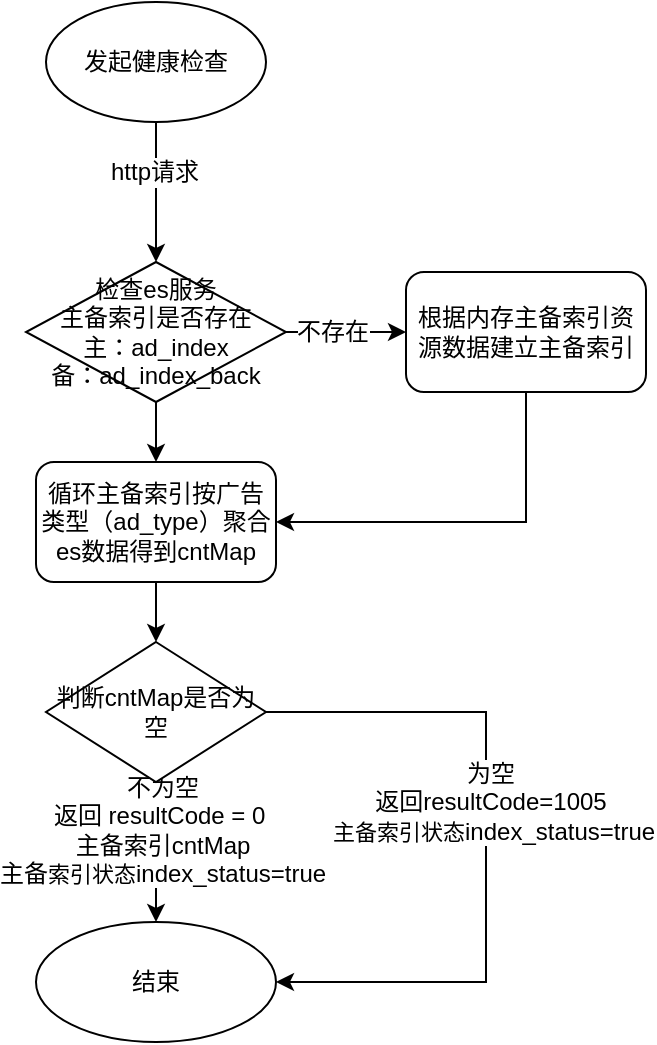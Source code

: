 <mxfile version="12.8.4" type="github" pages="3">
  <diagram id="Fh-FkXlsDdvQ9YG-0T8J" name="ad-shield健康检查">
    <mxGraphModel dx="932" dy="551" grid="1" gridSize="10" guides="1" tooltips="1" connect="1" arrows="1" fold="1" page="1" pageScale="1" pageWidth="827" pageHeight="1169" math="0" shadow="0">
      <root>
        <mxCell id="0" />
        <mxCell id="1" parent="0" />
        <mxCell id="jH8fylCY83q8PEKmx7wo-18" style="edgeStyle=orthogonalEdgeStyle;rounded=0;orthogonalLoop=1;jettySize=auto;html=1;entryX=0.5;entryY=0;entryDx=0;entryDy=0;" parent="1" source="jH8fylCY83q8PEKmx7wo-16" target="jH8fylCY83q8PEKmx7wo-17" edge="1">
          <mxGeometry relative="1" as="geometry" />
        </mxCell>
        <mxCell id="jH8fylCY83q8PEKmx7wo-20" value="http请求" style="text;html=1;align=center;verticalAlign=middle;resizable=0;points=[];;labelBackgroundColor=#ffffff;" parent="jH8fylCY83q8PEKmx7wo-18" vertex="1" connectable="0">
          <mxGeometry x="-0.3" y="-1" relative="1" as="geometry">
            <mxPoint as="offset" />
          </mxGeometry>
        </mxCell>
        <mxCell id="jH8fylCY83q8PEKmx7wo-16" value="发起健康检查" style="ellipse;whiteSpace=wrap;html=1;" parent="1" vertex="1">
          <mxGeometry x="210" y="100" width="110" height="60" as="geometry" />
        </mxCell>
        <mxCell id="jH8fylCY83q8PEKmx7wo-23" style="edgeStyle=orthogonalEdgeStyle;rounded=0;orthogonalLoop=1;jettySize=auto;html=1;" parent="1" source="jH8fylCY83q8PEKmx7wo-17" target="jH8fylCY83q8PEKmx7wo-22" edge="1">
          <mxGeometry relative="1" as="geometry" />
        </mxCell>
        <mxCell id="jH8fylCY83q8PEKmx7wo-25" value="不存在" style="text;html=1;align=center;verticalAlign=middle;resizable=0;points=[];;labelBackgroundColor=#ffffff;" parent="jH8fylCY83q8PEKmx7wo-23" vertex="1" connectable="0">
          <mxGeometry x="-0.253" relative="1" as="geometry">
            <mxPoint as="offset" />
          </mxGeometry>
        </mxCell>
        <mxCell id="jH8fylCY83q8PEKmx7wo-26" style="edgeStyle=orthogonalEdgeStyle;rounded=0;orthogonalLoop=1;jettySize=auto;html=1;entryX=0.5;entryY=0;entryDx=0;entryDy=0;" parent="1" source="jH8fylCY83q8PEKmx7wo-17" target="jH8fylCY83q8PEKmx7wo-21" edge="1">
          <mxGeometry relative="1" as="geometry" />
        </mxCell>
        <mxCell id="jH8fylCY83q8PEKmx7wo-17" value="检查es服务&lt;br&gt;主备索引是否存在&lt;br&gt;主：ad_index&lt;br&gt;备：ad_index_back" style="rhombus;whiteSpace=wrap;html=1;" parent="1" vertex="1">
          <mxGeometry x="200" y="230" width="130" height="70" as="geometry" />
        </mxCell>
        <mxCell id="jH8fylCY83q8PEKmx7wo-33" style="edgeStyle=orthogonalEdgeStyle;rounded=0;orthogonalLoop=1;jettySize=auto;html=1;entryX=0.5;entryY=0;entryDx=0;entryDy=0;" parent="1" source="jH8fylCY83q8PEKmx7wo-21" target="jH8fylCY83q8PEKmx7wo-28" edge="1">
          <mxGeometry relative="1" as="geometry" />
        </mxCell>
        <mxCell id="jH8fylCY83q8PEKmx7wo-21" value="循环主备索引按广告类型（ad_type）聚合es数据得到cntMap" style="rounded=1;whiteSpace=wrap;html=1;" parent="1" vertex="1">
          <mxGeometry x="205" y="330" width="120" height="60" as="geometry" />
        </mxCell>
        <mxCell id="jH8fylCY83q8PEKmx7wo-27" style="edgeStyle=orthogonalEdgeStyle;rounded=0;orthogonalLoop=1;jettySize=auto;html=1;entryX=1;entryY=0.5;entryDx=0;entryDy=0;" parent="1" source="jH8fylCY83q8PEKmx7wo-22" target="jH8fylCY83q8PEKmx7wo-21" edge="1">
          <mxGeometry relative="1" as="geometry">
            <Array as="points">
              <mxPoint x="450" y="360" />
            </Array>
          </mxGeometry>
        </mxCell>
        <mxCell id="jH8fylCY83q8PEKmx7wo-22" value="根据内存主备索引资源数据建立主备索引" style="rounded=1;whiteSpace=wrap;html=1;" parent="1" vertex="1">
          <mxGeometry x="390" y="235" width="120" height="60" as="geometry" />
        </mxCell>
        <mxCell id="jH8fylCY83q8PEKmx7wo-31" style="edgeStyle=orthogonalEdgeStyle;rounded=0;orthogonalLoop=1;jettySize=auto;html=1;entryX=0.5;entryY=0;entryDx=0;entryDy=0;" parent="1" source="jH8fylCY83q8PEKmx7wo-28" target="jH8fylCY83q8PEKmx7wo-30" edge="1">
          <mxGeometry relative="1" as="geometry" />
        </mxCell>
        <mxCell id="jH8fylCY83q8PEKmx7wo-32" value="不为空&lt;br&gt;返回&amp;nbsp;resultCode = 0&amp;nbsp;&lt;br&gt;主备索引cntMap &lt;br&gt;主备&lt;span style=&quot;font-size: 11px&quot;&gt;索引状态&lt;/span&gt;index_status=true" style="text;html=1;align=center;verticalAlign=middle;resizable=0;points=[];;labelBackgroundColor=#ffffff;" parent="jH8fylCY83q8PEKmx7wo-31" vertex="1" connectable="0">
          <mxGeometry x="-0.32" y="3" relative="1" as="geometry">
            <mxPoint as="offset" />
          </mxGeometry>
        </mxCell>
        <mxCell id="jH8fylCY83q8PEKmx7wo-34" style="edgeStyle=orthogonalEdgeStyle;rounded=0;orthogonalLoop=1;jettySize=auto;html=1;exitX=1;exitY=0.5;exitDx=0;exitDy=0;entryX=1;entryY=0.5;entryDx=0;entryDy=0;" parent="1" source="jH8fylCY83q8PEKmx7wo-28" target="jH8fylCY83q8PEKmx7wo-30" edge="1">
          <mxGeometry relative="1" as="geometry">
            <Array as="points">
              <mxPoint x="430" y="455" />
              <mxPoint x="430" y="590" />
            </Array>
          </mxGeometry>
        </mxCell>
        <mxCell id="jH8fylCY83q8PEKmx7wo-36" value="为空&lt;br&gt;返回resultCode=1005&lt;br&gt;&lt;span style=&quot;font-size: 11px&quot;&gt;&amp;nbsp;主备索引状态&lt;/span&gt;index_status=true" style="text;html=1;align=center;verticalAlign=middle;resizable=0;points=[];;labelBackgroundColor=#ffffff;" parent="jH8fylCY83q8PEKmx7wo-34" vertex="1" connectable="0">
          <mxGeometry x="-0.113" y="2" relative="1" as="geometry">
            <mxPoint as="offset" />
          </mxGeometry>
        </mxCell>
        <mxCell id="jH8fylCY83q8PEKmx7wo-28" value="判断cntMap是否为空" style="rhombus;whiteSpace=wrap;html=1;" parent="1" vertex="1">
          <mxGeometry x="210" y="420" width="110" height="70" as="geometry" />
        </mxCell>
        <mxCell id="jH8fylCY83q8PEKmx7wo-30" value="结束" style="ellipse;whiteSpace=wrap;html=1;" parent="1" vertex="1">
          <mxGeometry x="205" y="560" width="120" height="60" as="geometry" />
        </mxCell>
      </root>
    </mxGraphModel>
  </diagram>
  <diagram id="pWeyHFxG7Zy1q2EUkXWi" name="ad-merger健康检查">
    <mxGraphModel dx="932" dy="551" grid="1" gridSize="10" guides="1" tooltips="1" connect="1" arrows="1" fold="1" page="1" pageScale="1" pageWidth="827" pageHeight="1169" math="0" shadow="0">
      <root>
        <mxCell id="fAunHQatHXCc6FY_Nxqo-0" />
        <mxCell id="fAunHQatHXCc6FY_Nxqo-1" parent="fAunHQatHXCc6FY_Nxqo-0" />
        <mxCell id="3z1k4svYnaFbznWEJd8u-0" style="edgeStyle=orthogonalEdgeStyle;rounded=0;orthogonalLoop=1;jettySize=auto;html=1;entryX=0.5;entryY=0;entryDx=0;entryDy=0;" parent="fAunHQatHXCc6FY_Nxqo-1" source="3z1k4svYnaFbznWEJd8u-2" target="3z1k4svYnaFbznWEJd8u-6" edge="1">
          <mxGeometry relative="1" as="geometry" />
        </mxCell>
        <mxCell id="3z1k4svYnaFbznWEJd8u-1" value="http请求" style="text;html=1;align=center;verticalAlign=middle;resizable=0;points=[];;labelBackgroundColor=#ffffff;" parent="3z1k4svYnaFbznWEJd8u-0" vertex="1" connectable="0">
          <mxGeometry x="-0.3" y="-1" relative="1" as="geometry">
            <mxPoint as="offset" />
          </mxGeometry>
        </mxCell>
        <mxCell id="UdpwUD5fhdhRlGDHMnGv-2" value="不存在&lt;br&gt;&lt;span style=&quot;font-size: 12px&quot;&gt;返回resultCode=1004&lt;/span&gt;" style="edgeStyle=orthogonalEdgeStyle;rounded=0;orthogonalLoop=1;jettySize=auto;html=1;entryX=1;entryY=0.5;entryDx=0;entryDy=0;exitX=1;exitY=0.5;exitDx=0;exitDy=0;" parent="fAunHQatHXCc6FY_Nxqo-1" source="3z1k4svYnaFbznWEJd8u-6" target="3z1k4svYnaFbznWEJd8u-16" edge="1">
          <mxGeometry relative="1" as="geometry">
            <Array as="points">
              <mxPoint x="530" y="265" />
              <mxPoint x="530" y="590" />
            </Array>
          </mxGeometry>
        </mxCell>
        <mxCell id="3z1k4svYnaFbznWEJd8u-2" value="发起健康检查" style="ellipse;whiteSpace=wrap;html=1;" parent="fAunHQatHXCc6FY_Nxqo-1" vertex="1">
          <mxGeometry x="210" y="100" width="110" height="60" as="geometry" />
        </mxCell>
        <mxCell id="3z1k4svYnaFbznWEJd8u-5" style="edgeStyle=orthogonalEdgeStyle;rounded=0;orthogonalLoop=1;jettySize=auto;html=1;entryX=0.5;entryY=0;entryDx=0;entryDy=0;" parent="fAunHQatHXCc6FY_Nxqo-1" source="3z1k4svYnaFbznWEJd8u-6" target="3z1k4svYnaFbznWEJd8u-8" edge="1">
          <mxGeometry relative="1" as="geometry" />
        </mxCell>
        <mxCell id="3z1k4svYnaFbznWEJd8u-6" value="检查es服务&lt;br&gt;配置索引ad_index是否存在" style="rhombus;whiteSpace=wrap;html=1;" parent="fAunHQatHXCc6FY_Nxqo-1" vertex="1">
          <mxGeometry x="200" y="230" width="130" height="70" as="geometry" />
        </mxCell>
        <mxCell id="3z1k4svYnaFbznWEJd8u-7" style="edgeStyle=orthogonalEdgeStyle;rounded=0;orthogonalLoop=1;jettySize=auto;html=1;entryX=0.5;entryY=0;entryDx=0;entryDy=0;" parent="fAunHQatHXCc6FY_Nxqo-1" source="3z1k4svYnaFbznWEJd8u-8" target="3z1k4svYnaFbznWEJd8u-15" edge="1">
          <mxGeometry relative="1" as="geometry" />
        </mxCell>
        <mxCell id="3z1k4svYnaFbznWEJd8u-8" value="索引ad_index 按广告类型（ad_type）聚合es数据得到cntMap" style="rounded=1;whiteSpace=wrap;html=1;" parent="fAunHQatHXCc6FY_Nxqo-1" vertex="1">
          <mxGeometry x="205" y="330" width="120" height="60" as="geometry" />
        </mxCell>
        <mxCell id="3z1k4svYnaFbznWEJd8u-11" style="edgeStyle=orthogonalEdgeStyle;rounded=0;orthogonalLoop=1;jettySize=auto;html=1;entryX=0.5;entryY=0;entryDx=0;entryDy=0;" parent="fAunHQatHXCc6FY_Nxqo-1" source="3z1k4svYnaFbznWEJd8u-15" target="3z1k4svYnaFbznWEJd8u-16" edge="1">
          <mxGeometry relative="1" as="geometry" />
        </mxCell>
        <mxCell id="3z1k4svYnaFbznWEJd8u-12" value="否&lt;br&gt;返回&amp;nbsp;resultCode = 0&amp;nbsp;&lt;br&gt;主备索引cntMap" style="text;html=1;align=center;verticalAlign=middle;resizable=0;points=[];;labelBackgroundColor=#ffffff;" parent="3z1k4svYnaFbznWEJd8u-11" vertex="1" connectable="0">
          <mxGeometry x="-0.32" y="3" relative="1" as="geometry">
            <mxPoint as="offset" />
          </mxGeometry>
        </mxCell>
        <mxCell id="3z1k4svYnaFbznWEJd8u-13" style="edgeStyle=orthogonalEdgeStyle;rounded=0;orthogonalLoop=1;jettySize=auto;html=1;exitX=1;exitY=0.5;exitDx=0;exitDy=0;entryX=1;entryY=0.5;entryDx=0;entryDy=0;" parent="fAunHQatHXCc6FY_Nxqo-1" source="3z1k4svYnaFbznWEJd8u-15" target="3z1k4svYnaFbznWEJd8u-16" edge="1">
          <mxGeometry relative="1" as="geometry">
            <Array as="points">
              <mxPoint x="430" y="455" />
              <mxPoint x="430" y="590" />
            </Array>
          </mxGeometry>
        </mxCell>
        <mxCell id="3z1k4svYnaFbznWEJd8u-14" value="是&lt;br&gt;返回resultCode=1005" style="text;html=1;align=center;verticalAlign=middle;resizable=0;points=[];;labelBackgroundColor=#ffffff;" parent="3z1k4svYnaFbznWEJd8u-13" vertex="1" connectable="0">
          <mxGeometry x="-0.113" y="2" relative="1" as="geometry">
            <mxPoint as="offset" />
          </mxGeometry>
        </mxCell>
        <mxCell id="3z1k4svYnaFbznWEJd8u-15" value="判断cntMap是否为空" style="rhombus;whiteSpace=wrap;html=1;" parent="fAunHQatHXCc6FY_Nxqo-1" vertex="1">
          <mxGeometry x="210" y="420" width="110" height="70" as="geometry" />
        </mxCell>
        <mxCell id="3z1k4svYnaFbznWEJd8u-16" value="结束" style="ellipse;whiteSpace=wrap;html=1;" parent="fAunHQatHXCc6FY_Nxqo-1" vertex="1">
          <mxGeometry x="205" y="560" width="120" height="60" as="geometry" />
        </mxCell>
      </root>
    </mxGraphModel>
  </diagram>
  <diagram id="0wPaPUyW0avSG8x-eAVy" name="ad-ssp健康检查">
    <mxGraphModel dx="932" dy="551" grid="1" gridSize="10" guides="1" tooltips="1" connect="1" arrows="1" fold="1" page="1" pageScale="1" pageWidth="827" pageHeight="1169" math="0" shadow="0">
      <root>
        <mxCell id="jCD15fpiU59etRgHQPGw-0" />
        <mxCell id="jCD15fpiU59etRgHQPGw-1" parent="jCD15fpiU59etRgHQPGw-0" />
        <mxCell id="Q8Ou8aBHPlAMR3QkmS03-12" style="edgeStyle=orthogonalEdgeStyle;rounded=0;orthogonalLoop=1;jettySize=auto;html=1;entryX=0.5;entryY=0;entryDx=0;entryDy=0;" parent="jCD15fpiU59etRgHQPGw-1" source="rn2cT4v-FtYeabOEz3eV-0" target="rn2cT4v-FtYeabOEz3eV-1" edge="1">
          <mxGeometry relative="1" as="geometry" />
        </mxCell>
        <mxCell id="rn2cT4v-FtYeabOEz3eV-0" value="发起健康检查" style="ellipse;whiteSpace=wrap;html=1;" parent="jCD15fpiU59etRgHQPGw-1" vertex="1">
          <mxGeometry x="210" y="30" width="120" height="70" as="geometry" />
        </mxCell>
        <mxCell id="Eo22ZyS6s3XHy2_YQfYe-1" style="edgeStyle=orthogonalEdgeStyle;rounded=0;orthogonalLoop=1;jettySize=auto;html=1;exitX=1;exitY=0.5;exitDx=0;exitDy=0;entryX=1;entryY=0.5;entryDx=0;entryDy=0;" parent="jCD15fpiU59etRgHQPGw-1" source="rn2cT4v-FtYeabOEz3eV-1" target="Eo22ZyS6s3XHy2_YQfYe-0" edge="1">
          <mxGeometry relative="1" as="geometry">
            <Array as="points">
              <mxPoint x="420" y="180" />
              <mxPoint x="420" y="603" />
            </Array>
          </mxGeometry>
        </mxCell>
        <mxCell id="Eo22ZyS6s3XHy2_YQfYe-3" value="异常&lt;br&gt;返回resultCode=501" style="text;html=1;align=center;verticalAlign=middle;resizable=0;points=[];;labelBackgroundColor=#ffffff;" parent="Eo22ZyS6s3XHy2_YQfYe-1" vertex="1" connectable="0">
          <mxGeometry x="-0.185" y="2" relative="1" as="geometry">
            <mxPoint as="offset" />
          </mxGeometry>
        </mxCell>
        <mxCell id="Q8Ou8aBHPlAMR3QkmS03-13" style="edgeStyle=orthogonalEdgeStyle;rounded=0;orthogonalLoop=1;jettySize=auto;html=1;" parent="jCD15fpiU59etRgHQPGw-1" source="rn2cT4v-FtYeabOEz3eV-1" target="Q8Ou8aBHPlAMR3QkmS03-0" edge="1">
          <mxGeometry relative="1" as="geometry" />
        </mxCell>
        <mxCell id="rn2cT4v-FtYeabOEz3eV-1" value="根据配置请求数据checkData得到请求对象数据requestArr" style="rounded=1;whiteSpace=wrap;html=1;" parent="jCD15fpiU59etRgHQPGw-1" vertex="1">
          <mxGeometry x="200" y="150" width="140" height="60" as="geometry" />
        </mxCell>
        <mxCell id="Eo22ZyS6s3XHy2_YQfYe-0" value="结束" style="ellipse;whiteSpace=wrap;html=1;" parent="jCD15fpiU59etRgHQPGw-1" vertex="1">
          <mxGeometry x="210" y="570" width="120" height="66" as="geometry" />
        </mxCell>
        <mxCell id="Q8Ou8aBHPlAMR3QkmS03-14" style="edgeStyle=orthogonalEdgeStyle;rounded=0;orthogonalLoop=1;jettySize=auto;html=1;entryX=0.5;entryY=0;entryDx=0;entryDy=0;" parent="jCD15fpiU59etRgHQPGw-1" source="Q8Ou8aBHPlAMR3QkmS03-0" target="Q8Ou8aBHPlAMR3QkmS03-1" edge="1">
          <mxGeometry relative="1" as="geometry" />
        </mxCell>
        <mxCell id="Q8Ou8aBHPlAMR3QkmS03-0" value="循环requestArr" style="rounded=1;whiteSpace=wrap;html=1;" parent="jCD15fpiU59etRgHQPGw-1" vertex="1">
          <mxGeometry x="195" y="250" width="150" height="50" as="geometry" />
        </mxCell>
        <mxCell id="Q8Ou8aBHPlAMR3QkmS03-15" style="edgeStyle=orthogonalEdgeStyle;rounded=0;orthogonalLoop=1;jettySize=auto;html=1;" parent="jCD15fpiU59etRgHQPGw-1" source="Q8Ou8aBHPlAMR3QkmS03-1" target="Q8Ou8aBHPlAMR3QkmS03-2" edge="1">
          <mxGeometry relative="1" as="geometry" />
        </mxCell>
        <mxCell id="Q8Ou8aBHPlAMR3QkmS03-1" value="单个请求requestNode发起搜索请求得到responseNode" style="rounded=1;whiteSpace=wrap;html=1;" parent="jCD15fpiU59etRgHQPGw-1" vertex="1">
          <mxGeometry x="210" y="335" width="120" height="60" as="geometry" />
        </mxCell>
        <mxCell id="Q8Ou8aBHPlAMR3QkmS03-3" value="是" style="edgeStyle=orthogonalEdgeStyle;rounded=0;orthogonalLoop=1;jettySize=auto;html=1;entryX=0;entryY=0.5;entryDx=0;entryDy=0;" parent="jCD15fpiU59etRgHQPGw-1" source="Q8Ou8aBHPlAMR3QkmS03-2" target="Q8Ou8aBHPlAMR3QkmS03-0" edge="1">
          <mxGeometry relative="1" as="geometry">
            <Array as="points">
              <mxPoint x="160" y="470" />
              <mxPoint x="160" y="285" />
            </Array>
          </mxGeometry>
        </mxCell>
        <mxCell id="Q8Ou8aBHPlAMR3QkmS03-8" style="edgeStyle=orthogonalEdgeStyle;rounded=0;orthogonalLoop=1;jettySize=auto;html=1;entryX=1;entryY=0;entryDx=0;entryDy=0;" parent="jCD15fpiU59etRgHQPGw-1" source="Q8Ou8aBHPlAMR3QkmS03-2" target="Eo22ZyS6s3XHy2_YQfYe-0" edge="1">
          <mxGeometry relative="1" as="geometry">
            <Array as="points">
              <mxPoint x="350" y="470" />
              <mxPoint x="350" y="580" />
            </Array>
          </mxGeometry>
        </mxCell>
        <mxCell id="Q8Ou8aBHPlAMR3QkmS03-9" value="否&lt;br&gt;返回resultCode=501" style="text;html=1;align=center;verticalAlign=middle;resizable=0;points=[];;labelBackgroundColor=#ffffff;" parent="Q8Ou8aBHPlAMR3QkmS03-8" vertex="1" connectable="0">
          <mxGeometry x="0.125" y="-3" relative="1" as="geometry">
            <mxPoint x="3" y="-37" as="offset" />
          </mxGeometry>
        </mxCell>
        <mxCell id="Q8Ou8aBHPlAMR3QkmS03-10" style="edgeStyle=orthogonalEdgeStyle;rounded=0;orthogonalLoop=1;jettySize=auto;html=1;" parent="jCD15fpiU59etRgHQPGw-1" source="Q8Ou8aBHPlAMR3QkmS03-2" target="Eo22ZyS6s3XHy2_YQfYe-0" edge="1">
          <mxGeometry relative="1" as="geometry" />
        </mxCell>
        <mxCell id="Q8Ou8aBHPlAMR3QkmS03-11" value="循环完毕&lt;br&gt;返回resultCode=0" style="text;html=1;align=center;verticalAlign=middle;resizable=0;points=[];;labelBackgroundColor=#ffffff;" parent="Q8Ou8aBHPlAMR3QkmS03-10" vertex="1" connectable="0">
          <mxGeometry x="-0.167" y="-1" relative="1" as="geometry">
            <mxPoint as="offset" />
          </mxGeometry>
        </mxCell>
        <mxCell id="Q8Ou8aBHPlAMR3QkmS03-2" value="&lt;span style=&quot;white-space: normal&quot;&gt;判断responseNode中resultCode=0&lt;/span&gt;" style="rhombus;whiteSpace=wrap;html=1;" parent="jCD15fpiU59etRgHQPGw-1" vertex="1">
          <mxGeometry x="210" y="430" width="120" height="80" as="geometry" />
        </mxCell>
      </root>
    </mxGraphModel>
  </diagram>
</mxfile>
